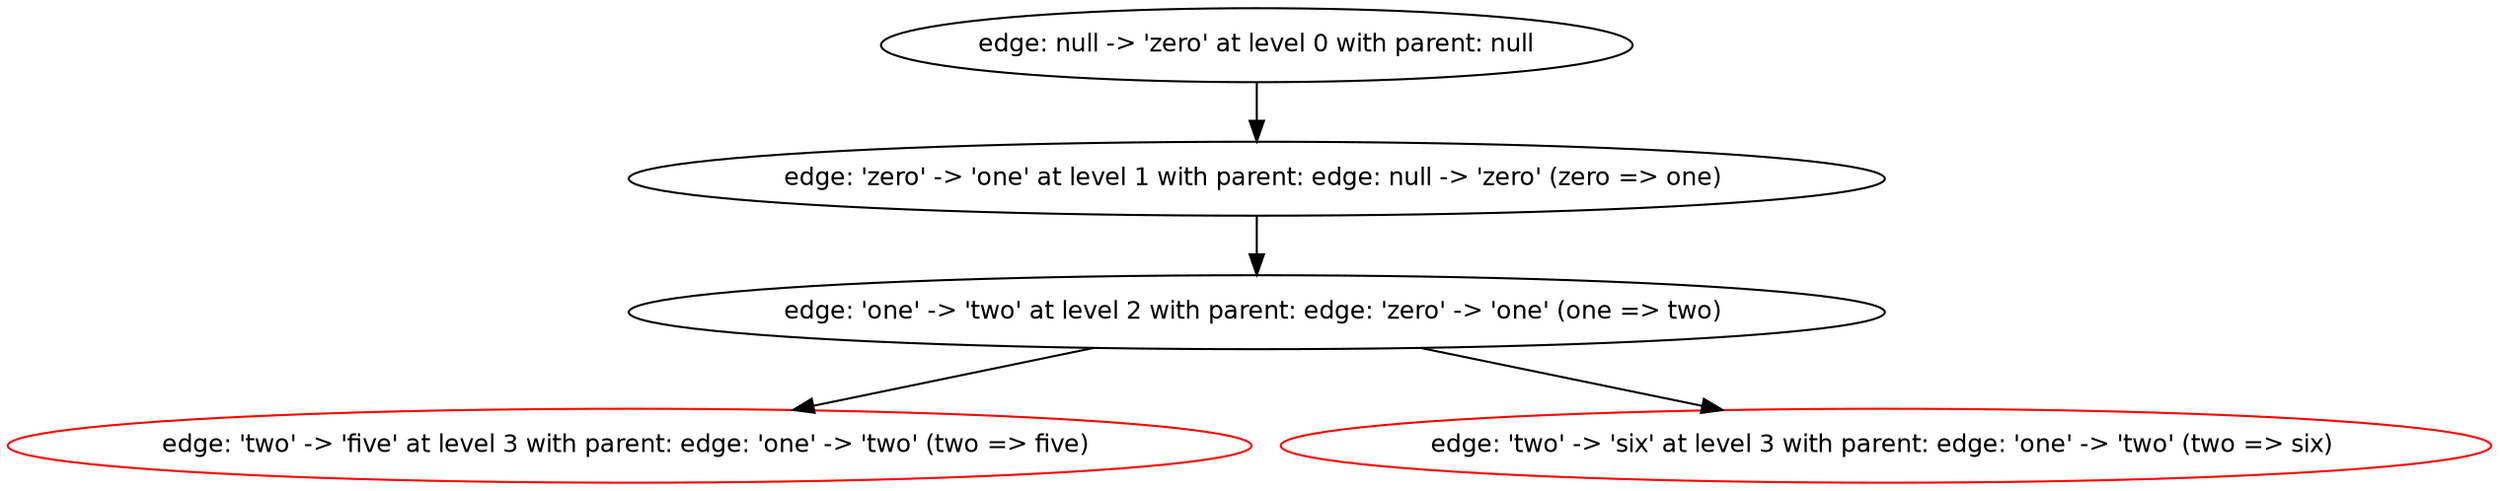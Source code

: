 digraph model {
  graph [ rankdir = "TB", ranksep="0.4", nodesep="0.2" ];
  node [ fontname = "Helvetica", fontsize="12.0", margin="0.07" ];
  edge [ fontname = "Helvetica", fontsize="12.0", margin="0.05" ];
  {
    node []
     "3" [label= "edge: 'two' -> 'five' at level 3 with parent: edge: 'one' -> 'two' (two => five) " color = "red"]
     "1" [label= "edge: 'zero' -> 'one' at level 1 with parent: edge: null -> 'zero' (zero => one) "]
     "0" [label= "edge: null -> 'zero' at level 0 with parent: null"]
     "2" [label= "edge: 'one' -> 'two' at level 2 with parent: edge: 'zero' -> 'one' (one => two) "]
     "4" [label= "edge: 'two' -> 'six' at level 3 with parent: edge: 'one' -> 'two' (two => six) " color = "red"]
  }

  "1" -> "2";
  "0" -> "1";
  "2" -> "3";
  "2" -> "4";
}
